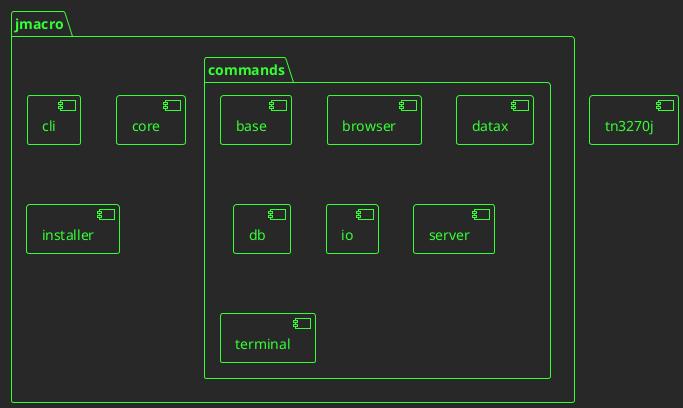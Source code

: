 @startuml
!theme crt-green
    [tn3270j]
    package jmacro{
        [cli]
        package commands{
            [base]
            [browser]
            [datax]
            [db]
            [io]
            [server]
            [terminal]
        }
        [core]
        [installer]
    }
@enduml
